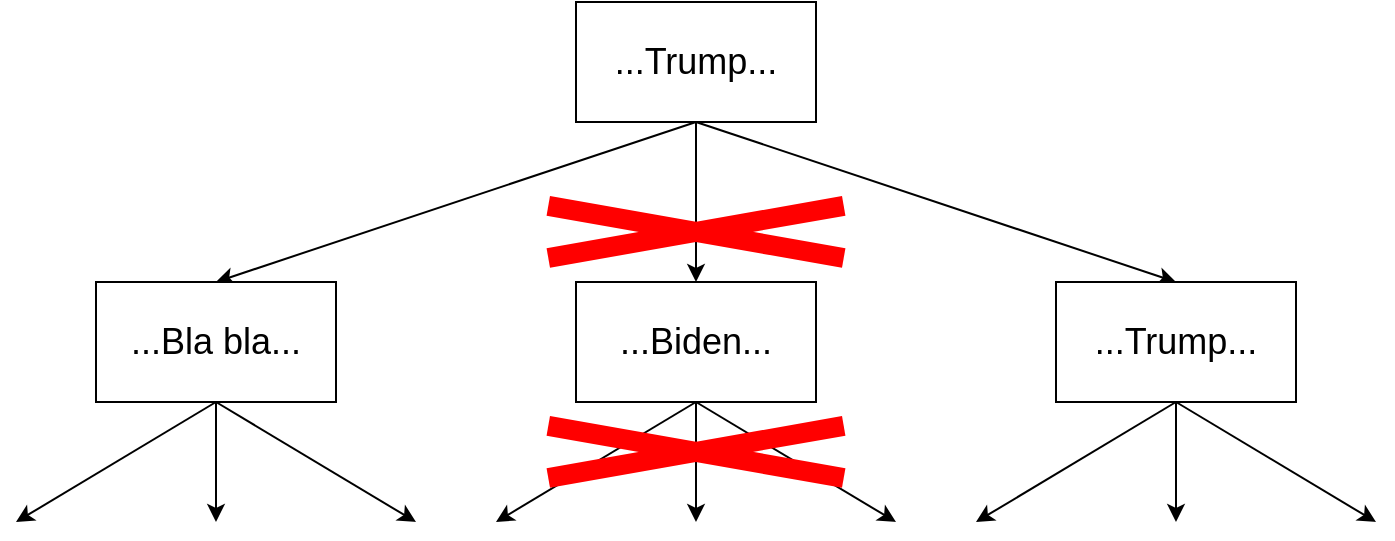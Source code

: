 <mxfile version="17.4.6" type="device"><diagram id="oKhP0kDwiMf3KwaMsG_o" name="Page-1"><mxGraphModel dx="1038" dy="523" grid="1" gridSize="10" guides="1" tooltips="1" connect="1" arrows="1" fold="1" page="1" pageScale="1" pageWidth="827" pageHeight="1169" math="0" shadow="0"><root><mxCell id="0"/><mxCell id="1" parent="0"/><mxCell id="NnN0D3m96CTQBIkIycm_-3" style="rounded=0;orthogonalLoop=1;jettySize=auto;html=1;exitX=0.5;exitY=1;exitDx=0;exitDy=0;entryX=0.5;entryY=0;entryDx=0;entryDy=0;fontSize=18;" edge="1" parent="1" source="NnN0D3m96CTQBIkIycm_-1" target="NnN0D3m96CTQBIkIycm_-2"><mxGeometry relative="1" as="geometry"/></mxCell><mxCell id="NnN0D3m96CTQBIkIycm_-6" style="edgeStyle=none;rounded=0;orthogonalLoop=1;jettySize=auto;html=1;exitX=0.5;exitY=1;exitDx=0;exitDy=0;entryX=0.5;entryY=0;entryDx=0;entryDy=0;fontSize=18;" edge="1" parent="1" source="NnN0D3m96CTQBIkIycm_-1" target="NnN0D3m96CTQBIkIycm_-4"><mxGeometry relative="1" as="geometry"/></mxCell><mxCell id="NnN0D3m96CTQBIkIycm_-8" style="edgeStyle=none;orthogonalLoop=1;jettySize=auto;html=1;exitX=0.5;exitY=1;exitDx=0;exitDy=0;entryX=0.5;entryY=0;entryDx=0;entryDy=0;fontSize=18;curved=1;" edge="1" parent="1" source="NnN0D3m96CTQBIkIycm_-1" target="NnN0D3m96CTQBIkIycm_-7"><mxGeometry relative="1" as="geometry"/></mxCell><mxCell id="NnN0D3m96CTQBIkIycm_-1" value="&lt;font style=&quot;font-size: 18px&quot;&gt;...Trump...&lt;/font&gt;" style="rounded=0;whiteSpace=wrap;html=1;" vertex="1" parent="1"><mxGeometry x="360" y="20" width="120" height="60" as="geometry"/></mxCell><mxCell id="NnN0D3m96CTQBIkIycm_-17" style="orthogonalLoop=1;jettySize=auto;html=1;exitX=0.5;exitY=1;exitDx=0;exitDy=0;fontSize=18;" edge="1" parent="1" source="NnN0D3m96CTQBIkIycm_-2"><mxGeometry relative="1" as="geometry"><mxPoint x="560" y="280" as="targetPoint"/></mxGeometry></mxCell><mxCell id="NnN0D3m96CTQBIkIycm_-18" style="edgeStyle=none;orthogonalLoop=1;jettySize=auto;html=1;exitX=0.5;exitY=1;exitDx=0;exitDy=0;fontSize=18;" edge="1" parent="1" source="NnN0D3m96CTQBIkIycm_-2"><mxGeometry relative="1" as="geometry"><mxPoint x="660" y="280" as="targetPoint"/></mxGeometry></mxCell><mxCell id="NnN0D3m96CTQBIkIycm_-19" style="edgeStyle=none;orthogonalLoop=1;jettySize=auto;html=1;exitX=0.5;exitY=1;exitDx=0;exitDy=0;fontSize=18;" edge="1" parent="1" source="NnN0D3m96CTQBIkIycm_-2"><mxGeometry relative="1" as="geometry"><mxPoint x="760" y="280" as="targetPoint"/></mxGeometry></mxCell><mxCell id="NnN0D3m96CTQBIkIycm_-2" value="&lt;font style=&quot;font-size: 18px&quot;&gt;...Trump...&lt;/font&gt;" style="rounded=0;whiteSpace=wrap;html=1;" vertex="1" parent="1"><mxGeometry x="600" y="160" width="120" height="60" as="geometry"/></mxCell><mxCell id="NnN0D3m96CTQBIkIycm_-12" style="edgeStyle=none;rounded=0;orthogonalLoop=1;jettySize=auto;html=1;exitX=0.5;exitY=1;exitDx=0;exitDy=0;fontSize=18;" edge="1" parent="1" source="NnN0D3m96CTQBIkIycm_-4"><mxGeometry relative="1" as="geometry"><mxPoint x="320" y="280" as="targetPoint"/></mxGeometry></mxCell><mxCell id="NnN0D3m96CTQBIkIycm_-13" style="edgeStyle=none;rounded=0;orthogonalLoop=1;jettySize=auto;html=1;exitX=0.5;exitY=1;exitDx=0;exitDy=0;fontSize=18;" edge="1" parent="1" source="NnN0D3m96CTQBIkIycm_-4"><mxGeometry relative="1" as="geometry"><mxPoint x="420" y="280" as="targetPoint"/></mxGeometry></mxCell><mxCell id="NnN0D3m96CTQBIkIycm_-14" style="edgeStyle=none;rounded=0;orthogonalLoop=1;jettySize=auto;html=1;exitX=0.5;exitY=1;exitDx=0;exitDy=0;fontSize=18;" edge="1" parent="1" source="NnN0D3m96CTQBIkIycm_-4"><mxGeometry relative="1" as="geometry"><mxPoint x="520" y="280" as="targetPoint"/></mxGeometry></mxCell><mxCell id="NnN0D3m96CTQBIkIycm_-4" value="&lt;font style=&quot;font-size: 18px&quot;&gt;...Biden...&lt;/font&gt;" style="rounded=0;whiteSpace=wrap;html=1;" vertex="1" parent="1"><mxGeometry x="360" y="160" width="120" height="60" as="geometry"/></mxCell><mxCell id="NnN0D3m96CTQBIkIycm_-9" style="edgeStyle=none;rounded=0;orthogonalLoop=1;jettySize=auto;html=1;exitX=0.5;exitY=1;exitDx=0;exitDy=0;fontSize=18;" edge="1" parent="1" source="NnN0D3m96CTQBIkIycm_-7"><mxGeometry relative="1" as="geometry"><mxPoint x="80" y="280" as="targetPoint"/></mxGeometry></mxCell><mxCell id="NnN0D3m96CTQBIkIycm_-10" style="edgeStyle=none;rounded=0;orthogonalLoop=1;jettySize=auto;html=1;exitX=0.5;exitY=1;exitDx=0;exitDy=0;fontSize=18;" edge="1" parent="1" source="NnN0D3m96CTQBIkIycm_-7"><mxGeometry relative="1" as="geometry"><mxPoint x="180" y="280" as="targetPoint"/></mxGeometry></mxCell><mxCell id="NnN0D3m96CTQBIkIycm_-11" style="edgeStyle=none;rounded=0;orthogonalLoop=1;jettySize=auto;html=1;exitX=0.5;exitY=1;exitDx=0;exitDy=0;fontSize=18;" edge="1" parent="1" source="NnN0D3m96CTQBIkIycm_-7"><mxGeometry relative="1" as="geometry"><mxPoint x="280" y="280" as="targetPoint"/></mxGeometry></mxCell><mxCell id="NnN0D3m96CTQBIkIycm_-7" value="&lt;font style=&quot;font-size: 18px&quot;&gt;...Bla bla...&lt;/font&gt;" style="rounded=0;whiteSpace=wrap;html=1;" vertex="1" parent="1"><mxGeometry x="120" y="160" width="120" height="60" as="geometry"/></mxCell><mxCell id="NnN0D3m96CTQBIkIycm_-28" value="" style="rounded=0;whiteSpace=wrap;html=1;fontSize=18;rotation=10;fillColor=#FF0000;strokeColor=none;" vertex="1" parent="1"><mxGeometry x="345" y="240" width="150" height="9.92" as="geometry"/></mxCell><mxCell id="NnN0D3m96CTQBIkIycm_-29" value="" style="rounded=0;whiteSpace=wrap;html=1;fontSize=18;rotation=-10;fillColor=#FF0000;strokeColor=none;" vertex="1" parent="1"><mxGeometry x="345" y="240" width="150" height="9.92" as="geometry"/></mxCell><mxCell id="NnN0D3m96CTQBIkIycm_-31" value="" style="rounded=0;whiteSpace=wrap;html=1;fontSize=18;rotation=10;fillColor=#FF0000;strokeColor=none;" vertex="1" parent="1"><mxGeometry x="345" y="130" width="150" height="9.92" as="geometry"/></mxCell><mxCell id="NnN0D3m96CTQBIkIycm_-32" value="" style="rounded=0;whiteSpace=wrap;html=1;fontSize=18;rotation=-10;fillColor=#FF0000;strokeColor=none;" vertex="1" parent="1"><mxGeometry x="345" y="130" width="150" height="9.92" as="geometry"/></mxCell></root></mxGraphModel></diagram></mxfile>